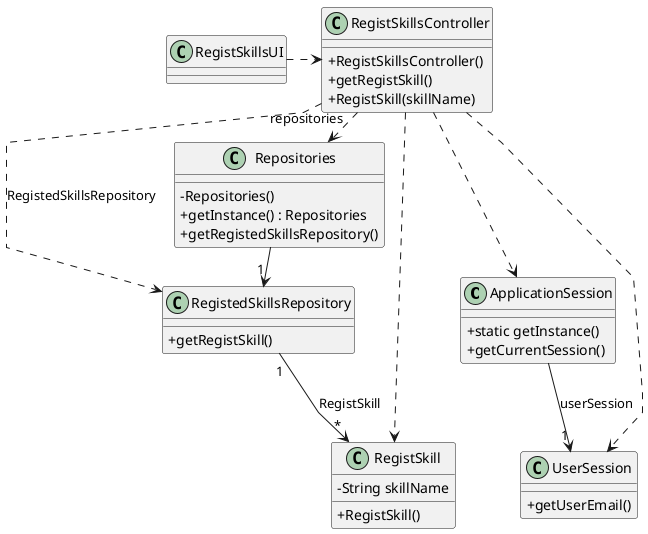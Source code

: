 @startuml
skinparam packageStyle rectangle
skinparam shadowing false
skinparam linetype polyline
skinparam classAttributeIconSize 0

class ApplicationSession
{
    + static getInstance()
    + getCurrentSession()
}

class UserSession
{
    + getUserEmail()
}

class RegistSkill {
    - String skillName
    + RegistSkill()
}

class RegistedSkillsRepository {
    + getRegistSkill()
}

class Repositories {
    - Repositories()
    + getInstance() : Repositories
    + getRegistedSkillsRepository()
}

class RegistSkillsController {
    + RegistSkillsController()
    + getRegistSkill()
    + RegistSkill(skillName)
}

class RegistSkillsUI {
}

RegistSkillsUI .> RegistSkillsController

RegistSkillsController .> Repositories : repositories

Repositories -> "1" RegistedSkillsRepository

RegistSkillsController ..> RegistSkill
RegistSkillsController ..> RegistedSkillsRepository : RegistedSkillsRepository


ApplicationSession --> "1" UserSession : userSession

RegistSkillsController ..> ApplicationSession
RegistSkillsController ..> UserSession
RegistedSkillsRepository "1" --> "*" RegistSkill : RegistSkill


@enduml